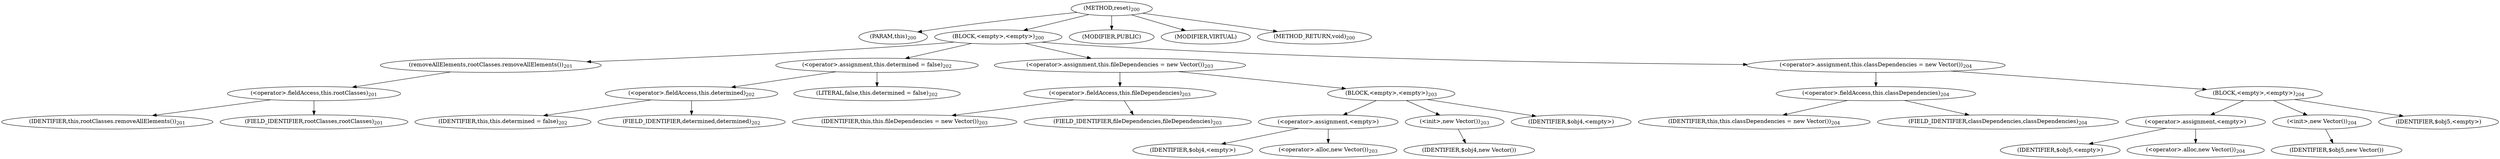 digraph "reset" {  
"310" [label = <(METHOD,reset)<SUB>200</SUB>> ]
"311" [label = <(PARAM,this)<SUB>200</SUB>> ]
"312" [label = <(BLOCK,&lt;empty&gt;,&lt;empty&gt;)<SUB>200</SUB>> ]
"313" [label = <(removeAllElements,rootClasses.removeAllElements())<SUB>201</SUB>> ]
"314" [label = <(&lt;operator&gt;.fieldAccess,this.rootClasses)<SUB>201</SUB>> ]
"315" [label = <(IDENTIFIER,this,rootClasses.removeAllElements())<SUB>201</SUB>> ]
"316" [label = <(FIELD_IDENTIFIER,rootClasses,rootClasses)<SUB>201</SUB>> ]
"317" [label = <(&lt;operator&gt;.assignment,this.determined = false)<SUB>202</SUB>> ]
"318" [label = <(&lt;operator&gt;.fieldAccess,this.determined)<SUB>202</SUB>> ]
"319" [label = <(IDENTIFIER,this,this.determined = false)<SUB>202</SUB>> ]
"320" [label = <(FIELD_IDENTIFIER,determined,determined)<SUB>202</SUB>> ]
"321" [label = <(LITERAL,false,this.determined = false)<SUB>202</SUB>> ]
"322" [label = <(&lt;operator&gt;.assignment,this.fileDependencies = new Vector())<SUB>203</SUB>> ]
"323" [label = <(&lt;operator&gt;.fieldAccess,this.fileDependencies)<SUB>203</SUB>> ]
"324" [label = <(IDENTIFIER,this,this.fileDependencies = new Vector())<SUB>203</SUB>> ]
"325" [label = <(FIELD_IDENTIFIER,fileDependencies,fileDependencies)<SUB>203</SUB>> ]
"326" [label = <(BLOCK,&lt;empty&gt;,&lt;empty&gt;)<SUB>203</SUB>> ]
"327" [label = <(&lt;operator&gt;.assignment,&lt;empty&gt;)> ]
"328" [label = <(IDENTIFIER,$obj4,&lt;empty&gt;)> ]
"329" [label = <(&lt;operator&gt;.alloc,new Vector())<SUB>203</SUB>> ]
"330" [label = <(&lt;init&gt;,new Vector())<SUB>203</SUB>> ]
"331" [label = <(IDENTIFIER,$obj4,new Vector())> ]
"332" [label = <(IDENTIFIER,$obj4,&lt;empty&gt;)> ]
"333" [label = <(&lt;operator&gt;.assignment,this.classDependencies = new Vector())<SUB>204</SUB>> ]
"334" [label = <(&lt;operator&gt;.fieldAccess,this.classDependencies)<SUB>204</SUB>> ]
"335" [label = <(IDENTIFIER,this,this.classDependencies = new Vector())<SUB>204</SUB>> ]
"336" [label = <(FIELD_IDENTIFIER,classDependencies,classDependencies)<SUB>204</SUB>> ]
"337" [label = <(BLOCK,&lt;empty&gt;,&lt;empty&gt;)<SUB>204</SUB>> ]
"338" [label = <(&lt;operator&gt;.assignment,&lt;empty&gt;)> ]
"339" [label = <(IDENTIFIER,$obj5,&lt;empty&gt;)> ]
"340" [label = <(&lt;operator&gt;.alloc,new Vector())<SUB>204</SUB>> ]
"341" [label = <(&lt;init&gt;,new Vector())<SUB>204</SUB>> ]
"342" [label = <(IDENTIFIER,$obj5,new Vector())> ]
"343" [label = <(IDENTIFIER,$obj5,&lt;empty&gt;)> ]
"344" [label = <(MODIFIER,PUBLIC)> ]
"345" [label = <(MODIFIER,VIRTUAL)> ]
"346" [label = <(METHOD_RETURN,void)<SUB>200</SUB>> ]
  "310" -> "311" 
  "310" -> "312" 
  "310" -> "344" 
  "310" -> "345" 
  "310" -> "346" 
  "312" -> "313" 
  "312" -> "317" 
  "312" -> "322" 
  "312" -> "333" 
  "313" -> "314" 
  "314" -> "315" 
  "314" -> "316" 
  "317" -> "318" 
  "317" -> "321" 
  "318" -> "319" 
  "318" -> "320" 
  "322" -> "323" 
  "322" -> "326" 
  "323" -> "324" 
  "323" -> "325" 
  "326" -> "327" 
  "326" -> "330" 
  "326" -> "332" 
  "327" -> "328" 
  "327" -> "329" 
  "330" -> "331" 
  "333" -> "334" 
  "333" -> "337" 
  "334" -> "335" 
  "334" -> "336" 
  "337" -> "338" 
  "337" -> "341" 
  "337" -> "343" 
  "338" -> "339" 
  "338" -> "340" 
  "341" -> "342" 
}
